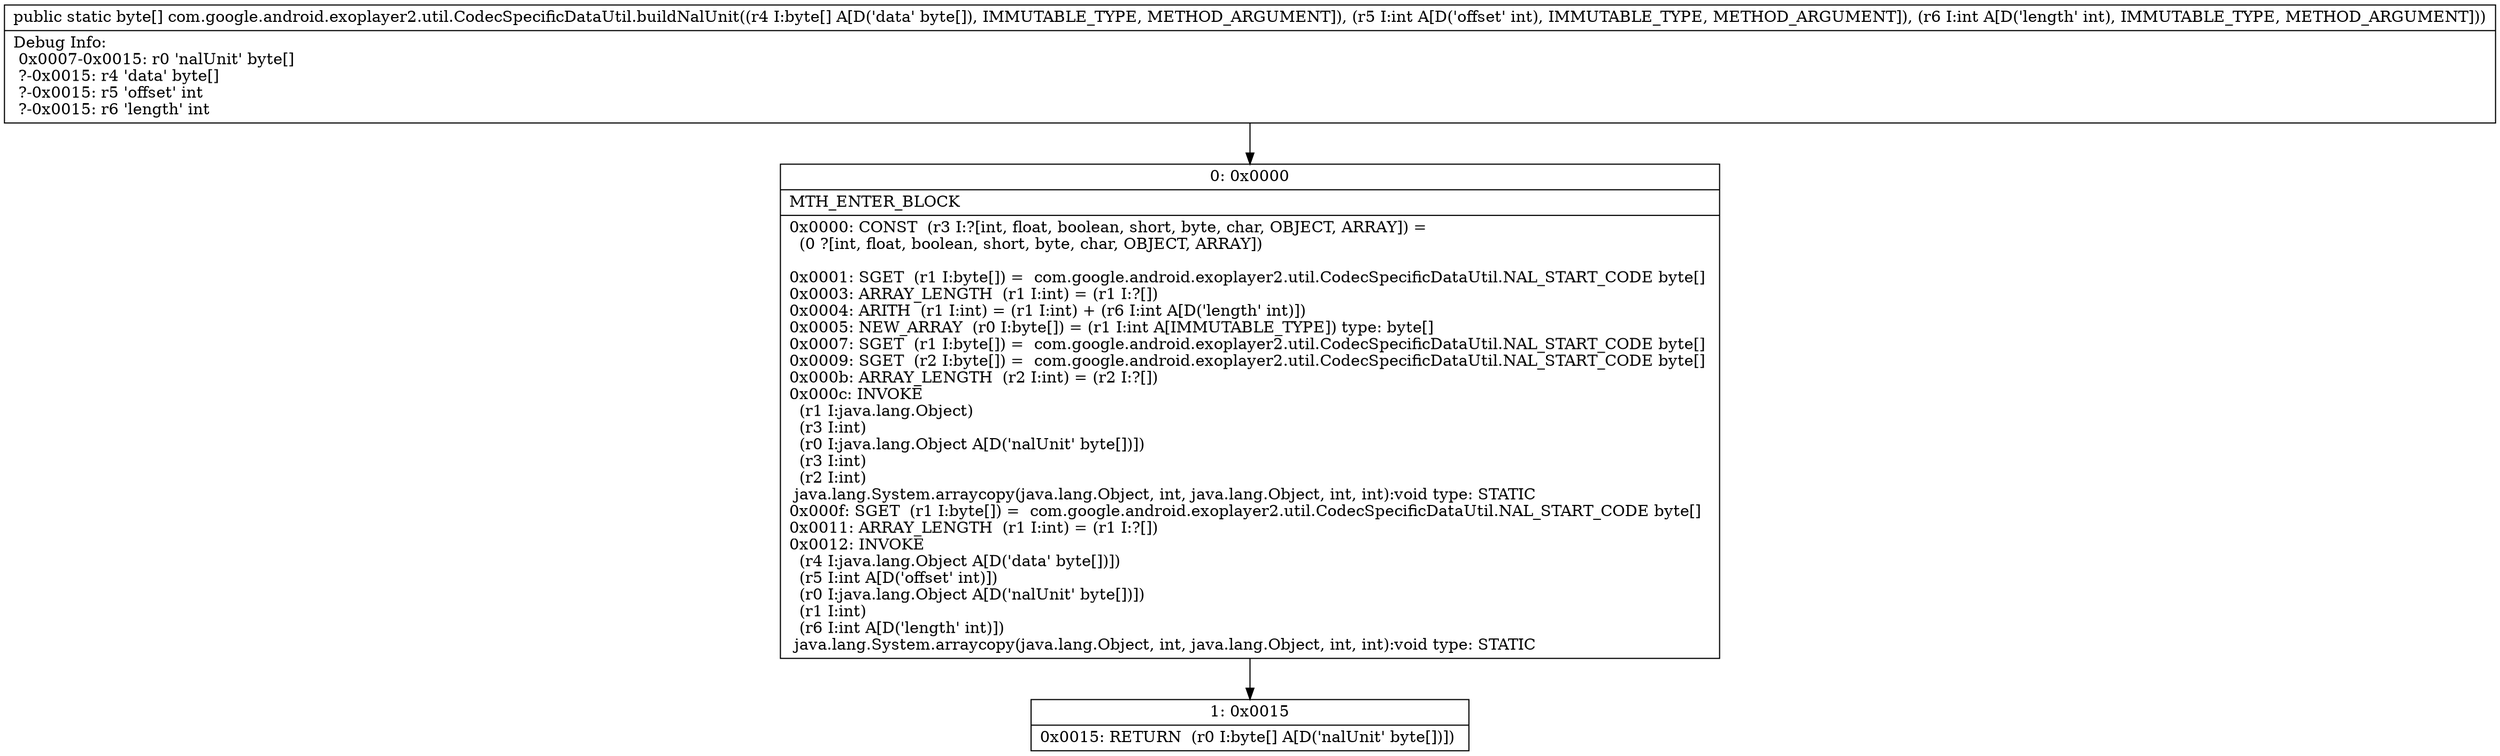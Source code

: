 digraph "CFG forcom.google.android.exoplayer2.util.CodecSpecificDataUtil.buildNalUnit([BII)[B" {
Node_0 [shape=record,label="{0\:\ 0x0000|MTH_ENTER_BLOCK\l|0x0000: CONST  (r3 I:?[int, float, boolean, short, byte, char, OBJECT, ARRAY]) = \l  (0 ?[int, float, boolean, short, byte, char, OBJECT, ARRAY])\l \l0x0001: SGET  (r1 I:byte[]) =  com.google.android.exoplayer2.util.CodecSpecificDataUtil.NAL_START_CODE byte[] \l0x0003: ARRAY_LENGTH  (r1 I:int) = (r1 I:?[]) \l0x0004: ARITH  (r1 I:int) = (r1 I:int) + (r6 I:int A[D('length' int)]) \l0x0005: NEW_ARRAY  (r0 I:byte[]) = (r1 I:int A[IMMUTABLE_TYPE]) type: byte[] \l0x0007: SGET  (r1 I:byte[]) =  com.google.android.exoplayer2.util.CodecSpecificDataUtil.NAL_START_CODE byte[] \l0x0009: SGET  (r2 I:byte[]) =  com.google.android.exoplayer2.util.CodecSpecificDataUtil.NAL_START_CODE byte[] \l0x000b: ARRAY_LENGTH  (r2 I:int) = (r2 I:?[]) \l0x000c: INVOKE  \l  (r1 I:java.lang.Object)\l  (r3 I:int)\l  (r0 I:java.lang.Object A[D('nalUnit' byte[])])\l  (r3 I:int)\l  (r2 I:int)\l java.lang.System.arraycopy(java.lang.Object, int, java.lang.Object, int, int):void type: STATIC \l0x000f: SGET  (r1 I:byte[]) =  com.google.android.exoplayer2.util.CodecSpecificDataUtil.NAL_START_CODE byte[] \l0x0011: ARRAY_LENGTH  (r1 I:int) = (r1 I:?[]) \l0x0012: INVOKE  \l  (r4 I:java.lang.Object A[D('data' byte[])])\l  (r5 I:int A[D('offset' int)])\l  (r0 I:java.lang.Object A[D('nalUnit' byte[])])\l  (r1 I:int)\l  (r6 I:int A[D('length' int)])\l java.lang.System.arraycopy(java.lang.Object, int, java.lang.Object, int, int):void type: STATIC \l}"];
Node_1 [shape=record,label="{1\:\ 0x0015|0x0015: RETURN  (r0 I:byte[] A[D('nalUnit' byte[])]) \l}"];
MethodNode[shape=record,label="{public static byte[] com.google.android.exoplayer2.util.CodecSpecificDataUtil.buildNalUnit((r4 I:byte[] A[D('data' byte[]), IMMUTABLE_TYPE, METHOD_ARGUMENT]), (r5 I:int A[D('offset' int), IMMUTABLE_TYPE, METHOD_ARGUMENT]), (r6 I:int A[D('length' int), IMMUTABLE_TYPE, METHOD_ARGUMENT]))  | Debug Info:\l  0x0007\-0x0015: r0 'nalUnit' byte[]\l  ?\-0x0015: r4 'data' byte[]\l  ?\-0x0015: r5 'offset' int\l  ?\-0x0015: r6 'length' int\l}"];
MethodNode -> Node_0;
Node_0 -> Node_1;
}

